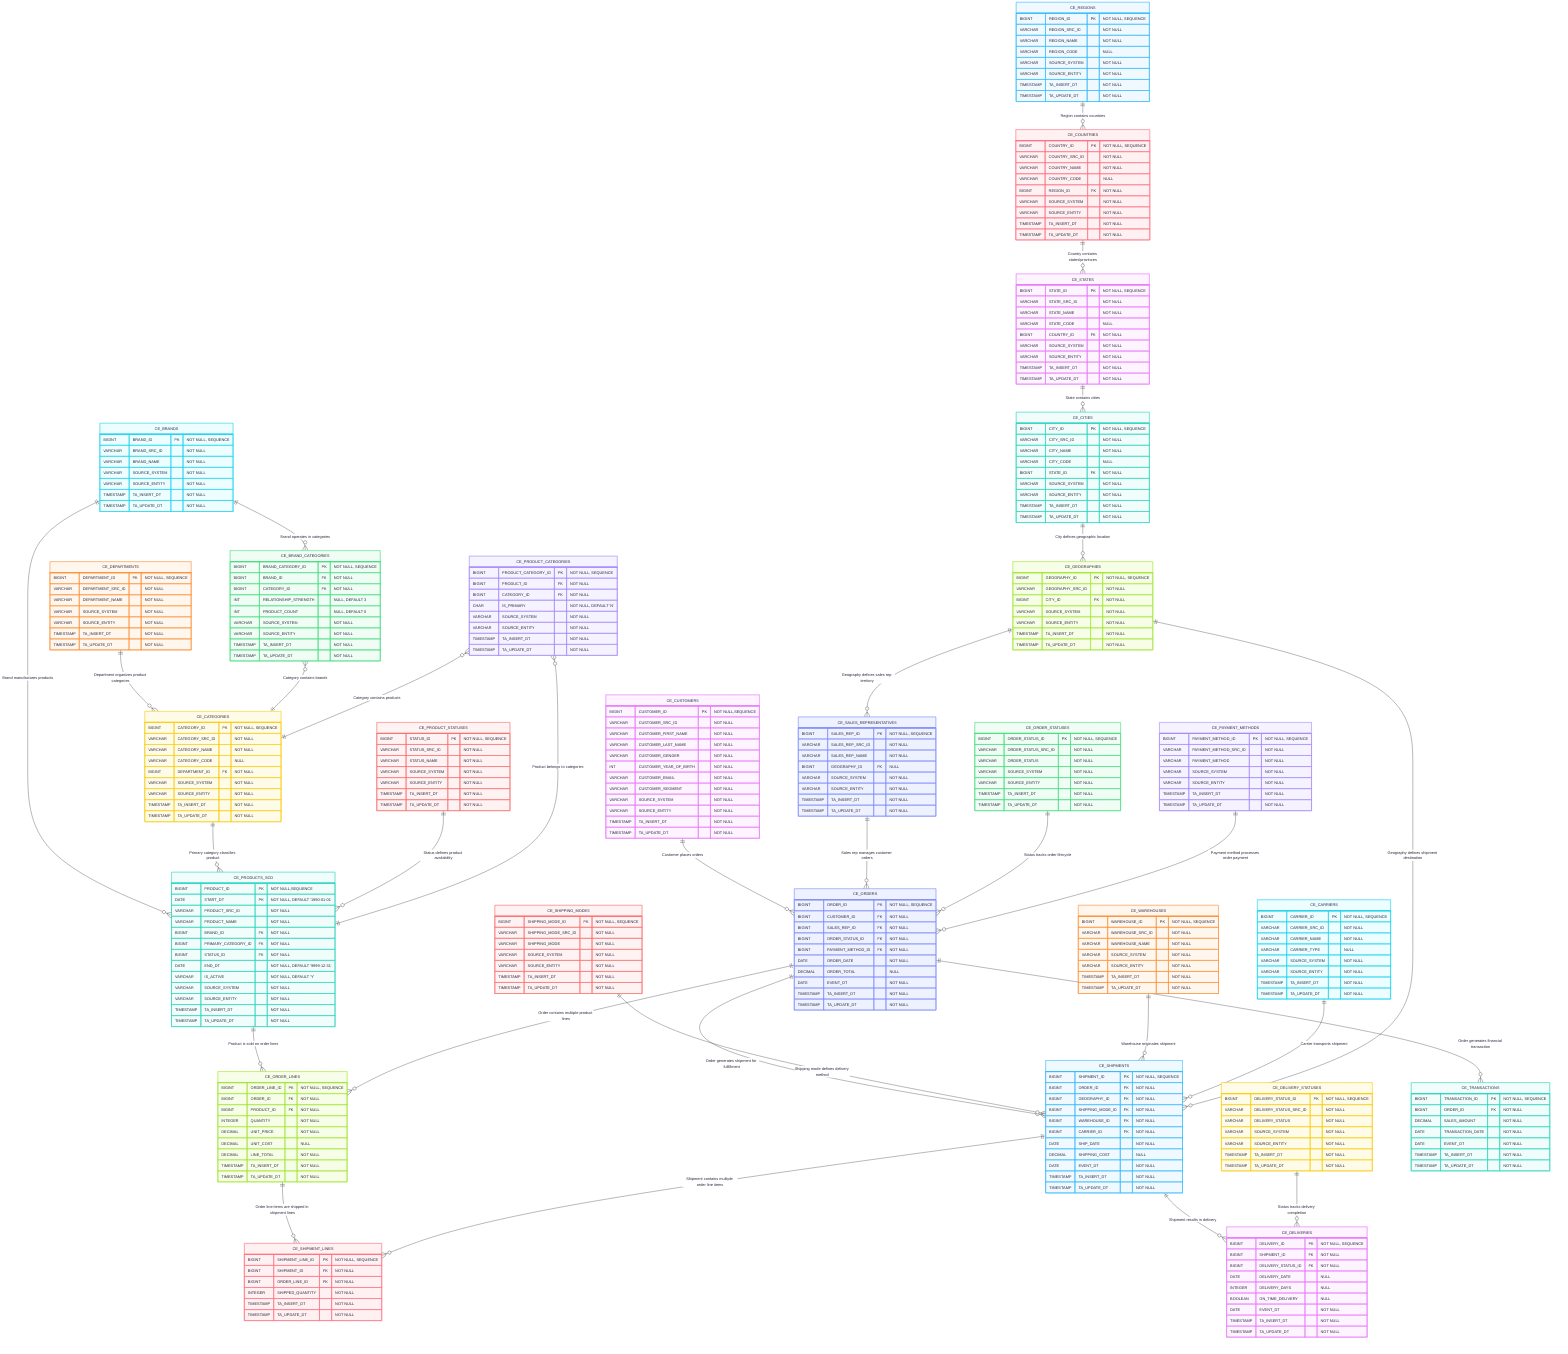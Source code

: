 ---
config:
  theme: redux-color
---
erDiagram
    CE_CUSTOMERS {
        BIGINT CUSTOMER_ID PK "NOT NULL,SEQUENCE"
        VARCHAR CUSTOMER_SRC_ID "NOT NULL"
        VARCHAR CUSTOMER_FIRST_NAME "NOT NULL"
        VARCHAR CUSTOMER_LAST_NAME "NOT NULL"
        VARCHAR CUSTOMER_GENDER "NOT NULL"
        INT CUSTOMER_YEAR_OF_BIRTH "NOT NULL"
        VARCHAR CUSTOMER_EMAIL "NOT NULL"
        VARCHAR CUSTOMER_SEGMENT "NOT NULL"
        VARCHAR SOURCE_SYSTEM "NOT NULL"
        VARCHAR SOURCE_ENTITY "NOT NULL"
        TIMESTAMP TA_INSERT_DT "NOT NULL"
        TIMESTAMP TA_UPDATE_DT "NOT NULL"
    }

    CE_PRODUCTS_SCD {
        BIGINT PRODUCT_ID PK "NOT NULL,SEQUENCE"
        DATE START_DT PK "NOT NULL, DEFAULT '1990-01-01'"
        VARCHAR PRODUCT_SRC_ID "NOT NULL"
        VARCHAR PRODUCT_NAME "NOT NULL"
        BIGINT BRAND_ID FK "NOT NULL"
        BIGINT PRIMARY_CATEGORY_ID FK "NOT NULL"
        BIGINT STATUS_ID FK "NOT NULL"
        DATE END_DT "NOT NULL, DEFAULT '9999-12-31'"
        VARCHAR IS_ACTIVE "NOT NULL, DEFAULT 'Y'"
        VARCHAR SOURCE_SYSTEM "NOT NULL"
        VARCHAR SOURCE_ENTITY "NOT NULL"
        TIMESTAMP TA_INSERT_DT "NOT NULL"
        TIMESTAMP TA_UPDATE_DT "NOT NULL"
    }

    CE_DEPARTMENTS {
        BIGINT DEPARTMENT_ID PK "NOT NULL, SEQUENCE"
        VARCHAR DEPARTMENT_SRC_ID "NOT NULL"
        VARCHAR DEPARTMENT_NAME "NOT NULL"
        VARCHAR SOURCE_SYSTEM "NOT NULL"
        VARCHAR SOURCE_ENTITY "NOT NULL"
        TIMESTAMP TA_INSERT_DT "NOT NULL"
        TIMESTAMP TA_UPDATE_DT "NOT NULL"
    }

    CE_BRANDS {
        BIGINT BRAND_ID PK "NOT NULL, SEQUENCE"
        VARCHAR BRAND_SRC_ID "NOT NULL"
        VARCHAR BRAND_NAME "NOT NULL"
        VARCHAR SOURCE_SYSTEM "NOT NULL"
        VARCHAR SOURCE_ENTITY "NOT NULL"
        TIMESTAMP TA_INSERT_DT "NOT NULL"
        TIMESTAMP TA_UPDATE_DT "NOT NULL"
    }

    CE_BRAND_CATEGORIES {
        BIGINT BRAND_CATEGORY_ID PK "NOT NULL, SEQUENCE"
        BIGINT BRAND_ID FK "NOT NULL"
        BIGINT CATEGORY_ID FK "NOT NULL"
        INT RELATIONSHIP_STRENGTH "NULL, DEFAULT 3"
        INT PRODUCT_COUNT "NULL, DEFAULT 0"
        VARCHAR SOURCE_SYSTEM "NOT NULL"
        VARCHAR SOURCE_ENTITY "NOT NULL"
        TIMESTAMP TA_INSERT_DT "NOT NULL"
        TIMESTAMP TA_UPDATE_DT "NOT NULL"
    }

    CE_PRODUCT_CATEGORIES {
        BIGINT PRODUCT_CATEGORY_ID PK "NOT NULL, SEQUENCE"
        BIGINT PRODUCT_ID FK "NOT NULL"
        BIGINT CATEGORY_ID FK "NOT NULL"
        CHAR IS_PRIMARY "NOT NULL, DEFAULT 'N'"
        VARCHAR SOURCE_SYSTEM "NOT NULL"
        VARCHAR SOURCE_ENTITY "NOT NULL"
        TIMESTAMP TA_INSERT_DT "NOT NULL"
        TIMESTAMP TA_UPDATE_DT "NOT NULL"
    }

    CE_PRODUCT_STATUSES {
        BIGINT STATUS_ID PK "NOT NULL, SEQUENCE"
        VARCHAR STATUS_SRC_ID "NOT NULL"
        VARCHAR STATUS_NAME "NOT NULL"
        VARCHAR SOURCE_SYSTEM "NOT NULL"
        VARCHAR SOURCE_ENTITY "NOT NULL"
        TIMESTAMP TA_INSERT_DT "NOT NULL"
        TIMESTAMP TA_UPDATE_DT "NOT NULL"
    }

    CE_CATEGORIES {
        BIGINT CATEGORY_ID PK "NOT NULL, SEQUENCE"
        VARCHAR CATEGORY_SRC_ID "NOT NULL"
        VARCHAR CATEGORY_NAME "NOT NULL"
        VARCHAR CATEGORY_CODE "NULL"
        BIGINT DEPARTMENT_ID FK "NOT NULL"
        VARCHAR SOURCE_SYSTEM "NOT NULL"
        VARCHAR SOURCE_ENTITY "NOT NULL"
        TIMESTAMP TA_INSERT_DT "NOT NULL"
        TIMESTAMP TA_UPDATE_DT "NOT NULL"
    }

    CE_SALES_REPRESENTATIVES {
        BIGINT SALES_REP_ID PK "NOT NULL, SEQUENCE"
        VARCHAR SALES_REP_SRC_ID "NOT NULL"
        VARCHAR SALES_REP_NAME "NOT NULL"
        BIGINT GEOGRAPHY_ID FK "NULL"
        VARCHAR SOURCE_SYSTEM "NOT NULL"
        VARCHAR SOURCE_ENTITY "NOT NULL"
        TIMESTAMP TA_INSERT_DT "NOT NULL"
        TIMESTAMP TA_UPDATE_DT "NOT NULL"
    }

    CE_GEOGRAPHIES {
        BIGINT GEOGRAPHY_ID PK "NOT NULL, SEQUENCE"
        VARCHAR GEOGRAPHY_SRC_ID "NOT NULL"
        BIGINT CITY_ID FK "NOT NULL"
        VARCHAR SOURCE_SYSTEM "NOT NULL"
        VARCHAR SOURCE_ENTITY "NOT NULL"
        TIMESTAMP TA_INSERT_DT "NOT NULL"
        TIMESTAMP TA_UPDATE_DT "NOT NULL"
    }

    CE_REGIONS {
        BIGINT REGION_ID PK "NOT NULL, SEQUENCE"
        VARCHAR REGION_SRC_ID "NOT NULL"
        VARCHAR REGION_NAME "NOT NULL"
        VARCHAR REGION_CODE "NULL"
        VARCHAR SOURCE_SYSTEM "NOT NULL"
        VARCHAR SOURCE_ENTITY "NOT NULL"
        TIMESTAMP TA_INSERT_DT "NOT NULL"
        TIMESTAMP TA_UPDATE_DT "NOT NULL"
    }

    CE_COUNTRIES {
        BIGINT COUNTRY_ID PK "NOT NULL, SEQUENCE"
        VARCHAR COUNTRY_SRC_ID "NOT NULL"
        VARCHAR COUNTRY_NAME "NOT NULL"
        VARCHAR COUNTRY_CODE "NULL"
        BIGINT REGION_ID FK "NOT NULL"
        VARCHAR SOURCE_SYSTEM "NOT NULL"
        VARCHAR SOURCE_ENTITY "NOT NULL"
        TIMESTAMP TA_INSERT_DT "NOT NULL"
        TIMESTAMP TA_UPDATE_DT "NOT NULL"
    }

    CE_STATES {
        BIGINT STATE_ID PK "NOT NULL, SEQUENCE"
        VARCHAR STATE_SRC_ID "NOT NULL"
        VARCHAR STATE_NAME "NOT NULL"
        VARCHAR STATE_CODE "NULL"
        BIGINT COUNTRY_ID FK "NOT NULL"
        VARCHAR SOURCE_SYSTEM "NOT NULL"
        VARCHAR SOURCE_ENTITY "NOT NULL"
        TIMESTAMP TA_INSERT_DT "NOT NULL"
        TIMESTAMP TA_UPDATE_DT "NOT NULL"
    }

    CE_CITIES {
        BIGINT CITY_ID PK "NOT NULL, SEQUENCE"
        VARCHAR CITY_SRC_ID "NOT NULL"
        VARCHAR CITY_NAME "NOT NULL"
        VARCHAR CITY_CODE "NULL"
        BIGINT STATE_ID FK "NOT NULL"
        VARCHAR SOURCE_SYSTEM "NOT NULL"
        VARCHAR SOURCE_ENTITY "NOT NULL"
        TIMESTAMP TA_INSERT_DT "NOT NULL"
        TIMESTAMP TA_UPDATE_DT "NOT NULL"
    }

    CE_WAREHOUSES {
        BIGINT WAREHOUSE_ID PK "NOT NULL, SEQUENCE"
        VARCHAR WAREHOUSE_SRC_ID "NOT NULL"
        VARCHAR WAREHOUSE_NAME "NOT NULL"
        VARCHAR SOURCE_SYSTEM "NOT NULL"
        VARCHAR SOURCE_ENTITY "NOT NULL"
        TIMESTAMP TA_INSERT_DT "NOT NULL"
        TIMESTAMP TA_UPDATE_DT "NOT NULL"
    }

    CE_CARRIERS {
        BIGINT CARRIER_ID PK "NOT NULL, SEQUENCE"
        VARCHAR CARRIER_SRC_ID "NOT NULL"
        VARCHAR CARRIER_NAME "NOT NULL"
        VARCHAR CARRIER_TYPE "NULL"
        VARCHAR SOURCE_SYSTEM "NOT NULL"
        VARCHAR SOURCE_ENTITY "NOT NULL"
        TIMESTAMP TA_INSERT_DT "NOT NULL"
        TIMESTAMP TA_UPDATE_DT "NOT NULL"
    }

    CE_ORDER_STATUSES {
        BIGINT ORDER_STATUS_ID PK "NOT NULL, SEQUENCE"
        VARCHAR ORDER_STATUS_SRC_ID "NOT NULL"
        VARCHAR ORDER_STATUS "NOT NULL"
        VARCHAR SOURCE_SYSTEM "NOT NULL"
        VARCHAR SOURCE_ENTITY "NOT NULL"
        TIMESTAMP TA_INSERT_DT "NOT NULL"
        TIMESTAMP TA_UPDATE_DT "NOT NULL"
    }

    CE_PAYMENT_METHODS {
        BIGINT PAYMENT_METHOD_ID PK "NOT NULL, SEQUENCE"
        VARCHAR PAYMENT_METHOD_SRC_ID "NOT NULL"
        VARCHAR PAYMENT_METHOD "NOT NULL"
        VARCHAR SOURCE_SYSTEM "NOT NULL"
        VARCHAR SOURCE_ENTITY "NOT NULL"
        TIMESTAMP TA_INSERT_DT "NOT NULL"
        TIMESTAMP TA_UPDATE_DT "NOT NULL"
    }

    CE_SHIPPING_MODES {
        BIGINT SHIPPING_MODE_ID PK "NOT NULL, SEQUENCE"
        VARCHAR SHIPPING_MODE_SRC_ID "NOT NULL"
        VARCHAR SHIPPING_MODE "NOT NULL"
        VARCHAR SOURCE_SYSTEM "NOT NULL"
        VARCHAR SOURCE_ENTITY "NOT NULL"
        TIMESTAMP TA_INSERT_DT "NOT NULL"
        TIMESTAMP TA_UPDATE_DT "NOT NULL"
    }

    CE_DELIVERY_STATUSES {
        BIGINT DELIVERY_STATUS_ID PK "NOT NULL, SEQUENCE"
        VARCHAR DELIVERY_STATUS_SRC_ID "NOT NULL"
        VARCHAR DELIVERY_STATUS "NOT NULL"
        VARCHAR SOURCE_SYSTEM "NOT NULL"
        VARCHAR SOURCE_ENTITY "NOT NULL"
        TIMESTAMP TA_INSERT_DT "NOT NULL"
        TIMESTAMP TA_UPDATE_DT "NOT NULL"
    }

    CE_ORDERS {
        BIGINT ORDER_ID PK "NOT NULL, SEQUENCE"
        BIGINT CUSTOMER_ID FK "NOT NULL"
        BIGINT SALES_REP_ID FK "NOT NULL"
        BIGINT ORDER_STATUS_ID FK "NOT NULL"
        BIGINT PAYMENT_METHOD_ID FK "NOT NULL"
        DATE ORDER_DATE "NOT NULL"
        DECIMAL ORDER_TOTAL "NULL"
        DATE EVENT_DT "NOT NULL"
        TIMESTAMP TA_INSERT_DT "NOT NULL"
        TIMESTAMP TA_UPDATE_DT "NOT NULL"
    }

    CE_ORDER_LINES {
        BIGINT ORDER_LINE_ID PK "NOT NULL, SEQUENCE"
        BIGINT ORDER_ID FK "NOT NULL"
        BIGINT PRODUCT_ID FK "NOT NULL"
        INTEGER QUANTITY "NOT NULL"
        DECIMAL UNIT_PRICE "NOT NULL"
        DECIMAL UNIT_COST "NULL"
        DECIMAL LINE_TOTAL "NOT NULL"
        TIMESTAMP TA_INSERT_DT "NOT NULL"
        TIMESTAMP TA_UPDATE_DT "NOT NULL"
    }

    CE_SHIPMENTS {
        BIGINT SHIPMENT_ID PK "NOT NULL, SEQUENCE"
        BIGINT ORDER_ID FK "NOT NULL"
        BIGINT GEOGRAPHY_ID FK "NOT NULL"
        BIGINT SHIPPING_MODE_ID FK "NOT NULL"
        BIGINT WAREHOUSE_ID FK "NOT NULL"
        BIGINT CARRIER_ID FK "NOT NULL"
        DATE SHIP_DATE "NOT NULL"
        DECIMAL SHIPPING_COST "NULL"
        DATE EVENT_DT "NOT NULL"
        TIMESTAMP TA_INSERT_DT "NOT NULL"
        TIMESTAMP TA_UPDATE_DT "NOT NULL"
    }

    CE_SHIPMENT_LINES {
        BIGINT SHIPMENT_LINE_ID PK "NOT NULL, SEQUENCE"
        BIGINT SHIPMENT_ID FK "NOT NULL"
        BIGINT ORDER_LINE_ID FK "NOT NULL"
        INTEGER SHIPPED_QUANTITY "NOT NULL"
        TIMESTAMP TA_INSERT_DT "NOT NULL"
        TIMESTAMP TA_UPDATE_DT "NOT NULL"
    }

    CE_DELIVERIES {
        BIGINT DELIVERY_ID PK "NOT NULL, SEQUENCE"
        BIGINT SHIPMENT_ID FK "NOT NULL"
        BIGINT DELIVERY_STATUS_ID FK "NOT NULL"
        DATE DELIVERY_DATE "NULL"
        INTEGER DELIVERY_DAYS "NULL"
        BOOLEAN ON_TIME_DELIVERY "NULL"
        DATE EVENT_DT "NOT NULL"
        TIMESTAMP TA_INSERT_DT "NOT NULL"
        TIMESTAMP TA_UPDATE_DT "NOT NULL"
    }

    CE_TRANSACTIONS {
        BIGINT TRANSACTION_ID PK "NOT NULL, SEQUENCE"
        BIGINT ORDER_ID FK "NOT NULL"
        DECIMAL SALES_AMOUNT "NOT NULL"
        DATE TRANSACTION_DATE "NOT NULL"
        DATE EVENT_DT "NOT NULL"
        TIMESTAMP TA_INSERT_DT "NOT NULL"
        TIMESTAMP TA_UPDATE_DT "NOT NULL"
    }

%% ========================================
%% BUSINESS PROCESS RELATIONSHIPS
%% ========================================

%% CUSTOMER MANAGEMENT PROCESS
    CE_CUSTOMERS ||--o{ CE_ORDERS: "Customer places orders"
%% PRODUCT CATALOG MANAGEMENT PROCESS
    CE_DEPARTMENTS ||--o{ CE_CATEGORIES: "Department organizes product categories"
    CE_BRANDS ||--o{ CE_PRODUCTS_SCD: "Brand manufactures products"
    CE_CATEGORIES ||--o{ CE_PRODUCTS_SCD: "Primary category classifies product"
    CE_PRODUCT_STATUSES ||--o{ CE_PRODUCTS_SCD: "Status defines product availability"

%% MANY-TO-MANY RELATIONSHIPS
    CE_BRANDS ||--o{ CE_BRAND_CATEGORIES: "Brand operates in categories"
    CE_BRAND_CATEGORIES }o--|| CE_CATEGORIES: "Category contains brands"
    CE_PRODUCT_CATEGORIES }o--|| CE_PRODUCTS_SCD: "Product belongs to categories"
    CE_PRODUCT_CATEGORIES }o--|| CE_CATEGORIES: "Category contains products"

%% SALES PROCESS
    CE_PRODUCTS_SCD ||--o{ CE_ORDER_LINES: "Product is sold on order lines"
    CE_SALES_REPRESENTATIVES ||--o{ CE_ORDERS: "Sales rep manages customer orders"
    CE_ORDER_STATUSES ||--o{ CE_ORDERS: "Status tracks order lifecycle"
    CE_PAYMENT_METHODS ||--o{ CE_ORDERS: "Payment method processes order payment"
    CE_ORDERS ||--o{ CE_ORDER_LINES: "Order contains multiple product lines"
%% FULFILLMENT PROCESS
    CE_ORDERS ||--o{ CE_SHIPMENTS: "Order generates shipment for fulfillment"
    CE_ORDER_LINES ||--o{ CE_SHIPMENT_LINES: "Order line items are shipped in shipment lines"
    CE_SHIPMENTS ||--o{ CE_SHIPMENT_LINES: "Shipment contains multiple order line items"
%% LOGISTICS PROCESS
    CE_SHIPPING_MODES ||--o{ CE_SHIPMENTS: "Shipping mode defines delivery method"
    CE_WAREHOUSES ||--o{ CE_SHIPMENTS: "Warehouse originates shipment"
    CE_CARRIERS ||--o{ CE_SHIPMENTS: "Carrier transports shipment"
    CE_GEOGRAPHIES ||--o{ CE_SHIPMENTS: "Geography defines shipment destination"
%% DELIVERY TRACKING PROCESS
    CE_SHIPMENTS ||--o{ CE_DELIVERIES: "Shipment results in delivery"
    CE_DELIVERY_STATUSES ||--o{ CE_DELIVERIES: "Status tracks delivery completion"
%% FINANCIAL PROCESS
    CE_ORDERS ||--o{ CE_TRANSACTIONS: "Order generates financial transaction"
%% TERRITORY MANAGEMENT PROCESS
    CE_GEOGRAPHIES ||--o{ CE_SALES_REPRESENTATIVES: "Geography defines sales rep territory"

%% GEOGRAPHIC HIERARCHY PROCESS
    CE_REGIONS ||--o{ CE_COUNTRIES: "Region contains countries"
    CE_COUNTRIES ||--o{ CE_STATES: "Country contains states/provinces"
    CE_STATES ||--o{ CE_CITIES: "State contains cities"
    CE_CITIES ||--o{ CE_GEOGRAPHIES: "City defines geographic location"